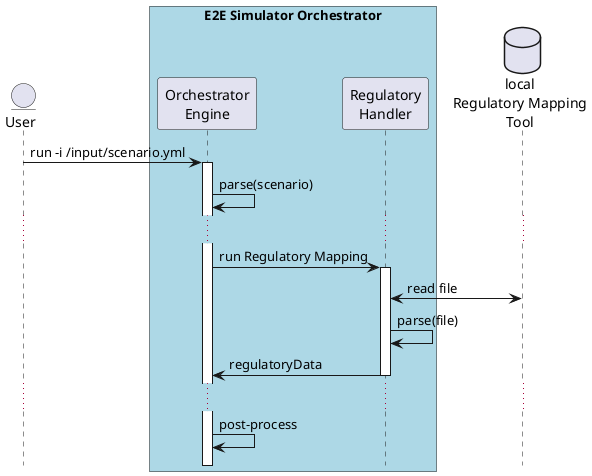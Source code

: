 @startuml
hide footbox
!pragma teoz true

entity "User" as u

box "E2E Simulator Orchestrator" #LightBlue
participant "Orchestrator\nEngine" as orch
participant "Regulatory\nHandler" as hndl
end box

database "local\nRegulatory Mapping\nTool" as srv

u -> orch: run -i /input/scenario.yml
activate orch
orch -> orch: parse(scenario)
...
orch -> hndl: run Regulatory Mapping
activate hndl
hndl <-> srv: read file
hndl -> hndl: parse(file)
hndl -> orch: regulatoryData
deactivate hndl
...
orch -> orch: post-process


@enduml